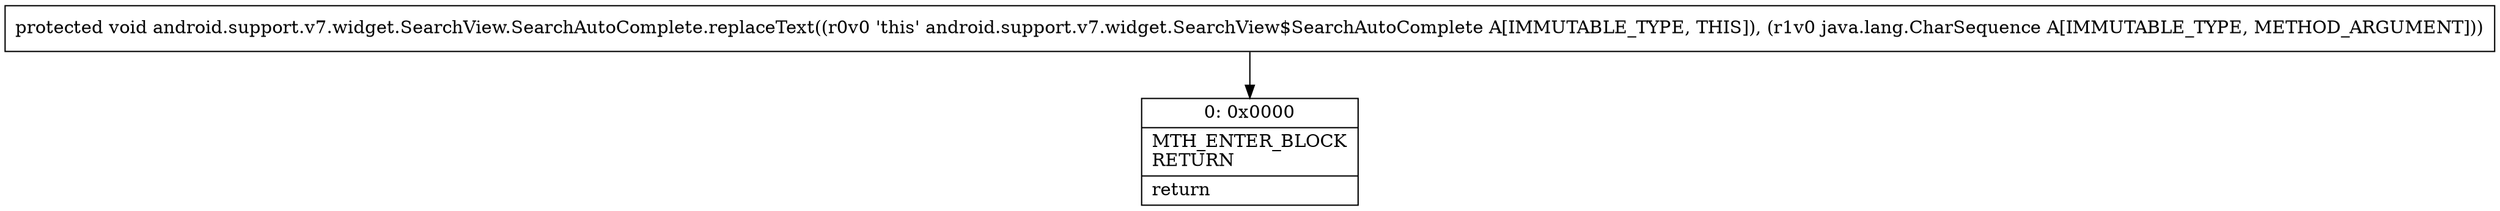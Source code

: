 digraph "CFG forandroid.support.v7.widget.SearchView.SearchAutoComplete.replaceText(Ljava\/lang\/CharSequence;)V" {
Node_0 [shape=record,label="{0\:\ 0x0000|MTH_ENTER_BLOCK\lRETURN\l|return\l}"];
MethodNode[shape=record,label="{protected void android.support.v7.widget.SearchView.SearchAutoComplete.replaceText((r0v0 'this' android.support.v7.widget.SearchView$SearchAutoComplete A[IMMUTABLE_TYPE, THIS]), (r1v0 java.lang.CharSequence A[IMMUTABLE_TYPE, METHOD_ARGUMENT])) }"];
MethodNode -> Node_0;
}

